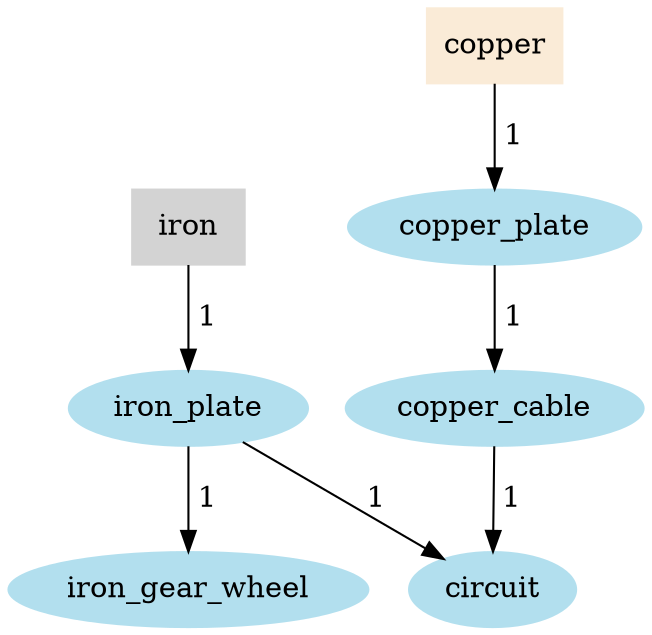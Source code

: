 digraph default {
	node [color=lightblue2 style=filled]
	subgraph iron {
		node [color=lightgrey rank=min style=filled]
		iron [shape=box]
	}
	subgraph copper {
		node [color=antiquewhite rank=min style=filled]
		copper [shape=box]
	}
	copper -> copper_plate [label=" 1"]
	copper_plate -> copper_cable [label=" 1"]
	iron -> iron_plate [label=" 1"]
	iron_plate -> iron_gear_wheel [label=" 1"]
	iron_plate -> circuit [label=" 1"]
	copper_cable -> circuit [label=" 1"]
}
